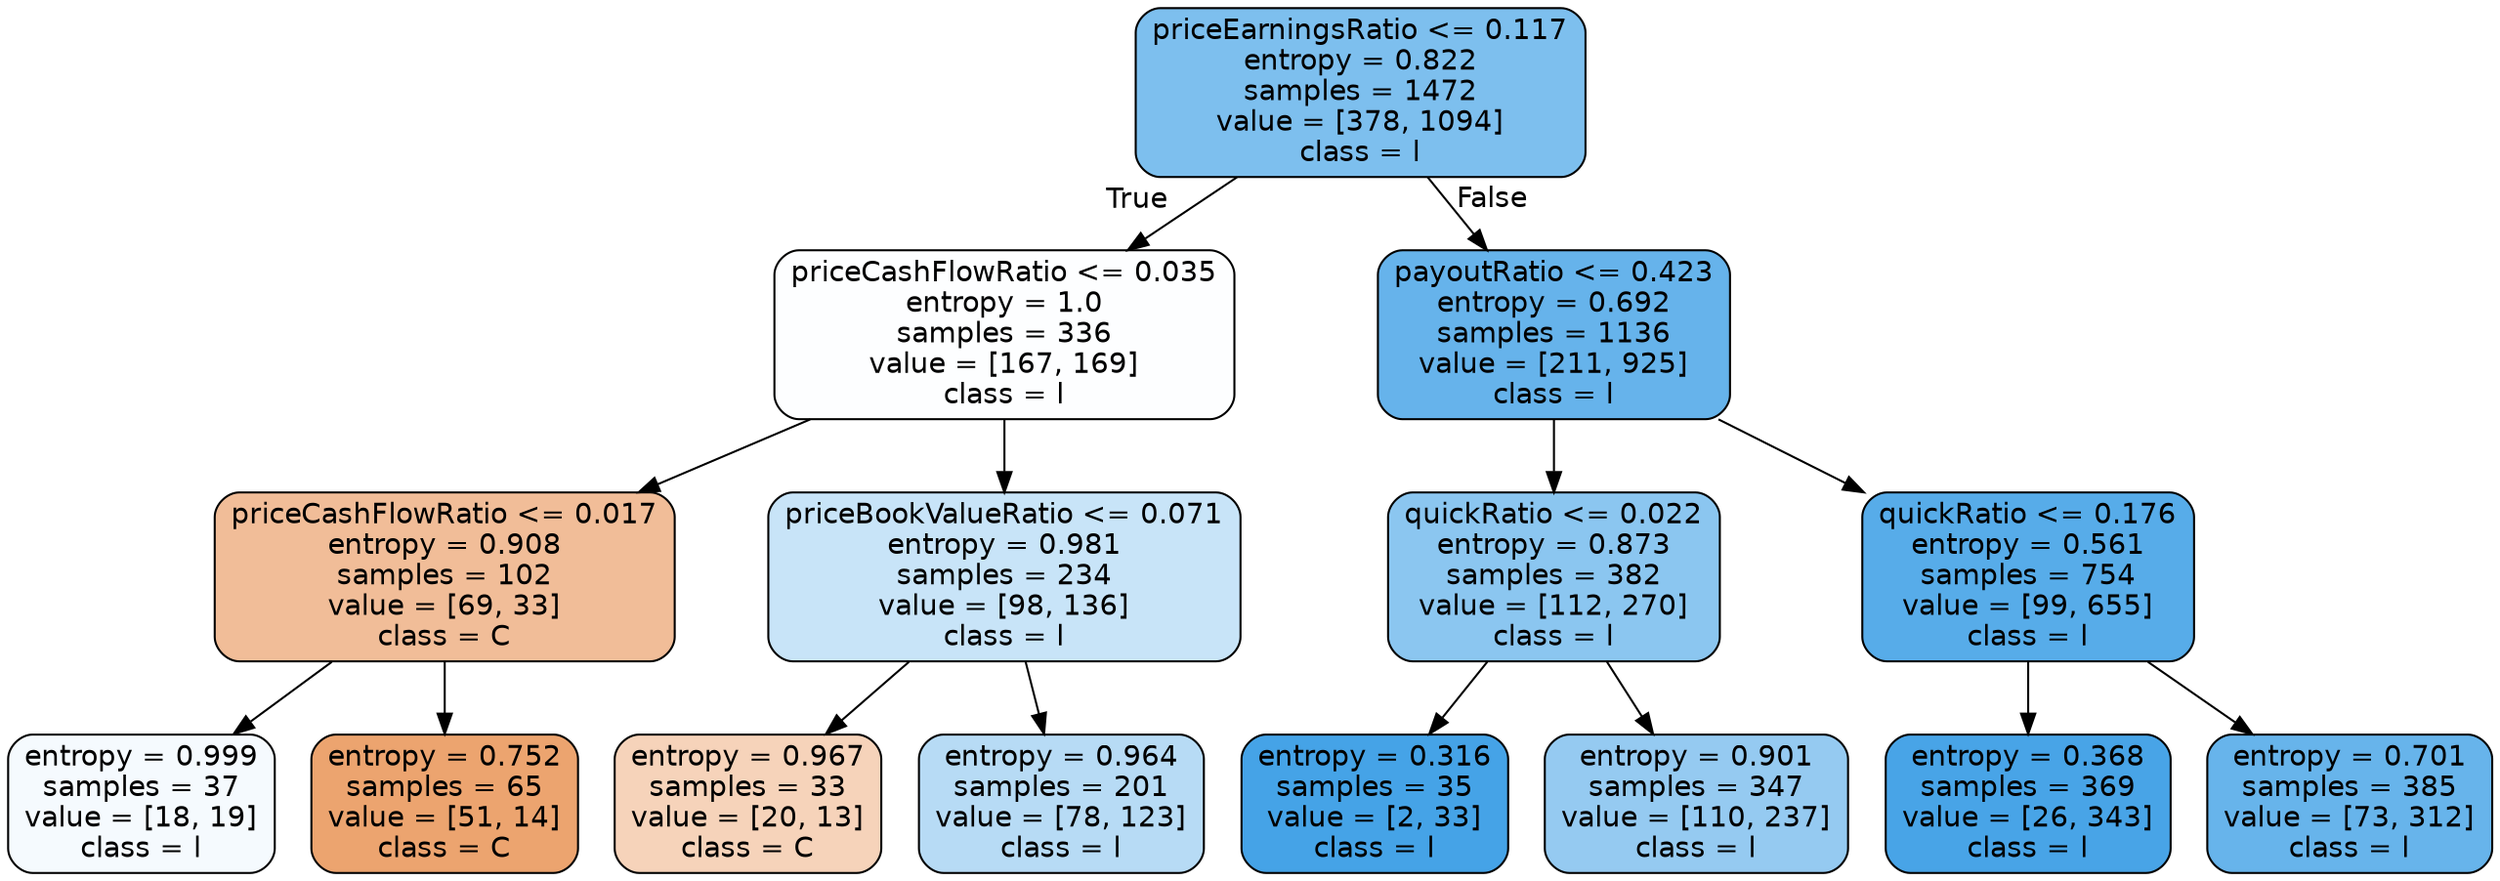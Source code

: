 digraph Tree {
node [shape=box, style="filled, rounded", color="black", fontname=helvetica] ;
edge [fontname=helvetica] ;
0 [label="priceEarningsRatio <= 0.117\nentropy = 0.822\nsamples = 1472\nvalue = [378, 1094]\nclass = l", fillcolor="#7dbfee"] ;
1 [label="priceCashFlowRatio <= 0.035\nentropy = 1.0\nsamples = 336\nvalue = [167, 169]\nclass = l", fillcolor="#fdfeff"] ;
0 -> 1 [labeldistance=2.5, labelangle=45, headlabel="True"] ;
2 [label="priceCashFlowRatio <= 0.017\nentropy = 0.908\nsamples = 102\nvalue = [69, 33]\nclass = C", fillcolor="#f1bd98"] ;
1 -> 2 ;
3 [label="entropy = 0.999\nsamples = 37\nvalue = [18, 19]\nclass = l", fillcolor="#f5fafe"] ;
2 -> 3 ;
4 [label="entropy = 0.752\nsamples = 65\nvalue = [51, 14]\nclass = C", fillcolor="#eca46f"] ;
2 -> 4 ;
5 [label="priceBookValueRatio <= 0.071\nentropy = 0.981\nsamples = 234\nvalue = [98, 136]\nclass = l", fillcolor="#c8e4f8"] ;
1 -> 5 ;
6 [label="entropy = 0.967\nsamples = 33\nvalue = [20, 13]\nclass = C", fillcolor="#f6d3ba"] ;
5 -> 6 ;
7 [label="entropy = 0.964\nsamples = 201\nvalue = [78, 123]\nclass = l", fillcolor="#b7dbf5"] ;
5 -> 7 ;
8 [label="payoutRatio <= 0.423\nentropy = 0.692\nsamples = 1136\nvalue = [211, 925]\nclass = l", fillcolor="#66b3eb"] ;
0 -> 8 [labeldistance=2.5, labelangle=-45, headlabel="False"] ;
9 [label="quickRatio <= 0.022\nentropy = 0.873\nsamples = 382\nvalue = [112, 270]\nclass = l", fillcolor="#8bc6f0"] ;
8 -> 9 ;
10 [label="entropy = 0.316\nsamples = 35\nvalue = [2, 33]\nclass = l", fillcolor="#45a3e7"] ;
9 -> 10 ;
11 [label="entropy = 0.901\nsamples = 347\nvalue = [110, 237]\nclass = l", fillcolor="#95caf1"] ;
9 -> 11 ;
12 [label="quickRatio <= 0.176\nentropy = 0.561\nsamples = 754\nvalue = [99, 655]\nclass = l", fillcolor="#57ace9"] ;
8 -> 12 ;
13 [label="entropy = 0.368\nsamples = 369\nvalue = [26, 343]\nclass = l", fillcolor="#48a4e7"] ;
12 -> 13 ;
14 [label="entropy = 0.701\nsamples = 385\nvalue = [73, 312]\nclass = l", fillcolor="#67b4eb"] ;
12 -> 14 ;
}
